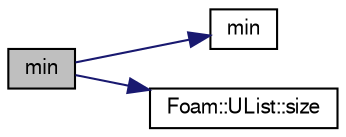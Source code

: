 digraph "min"
{
  bgcolor="transparent";
  edge [fontname="FreeSans",fontsize="10",labelfontname="FreeSans",labelfontsize="10"];
  node [fontname="FreeSans",fontsize="10",shape=record];
  rankdir="LR";
  Node67132 [label="min",height=0.2,width=0.4,color="black", fillcolor="grey75", style="filled", fontcolor="black"];
  Node67132 -> Node67133 [color="midnightblue",fontsize="10",style="solid",fontname="FreeSans"];
  Node67133 [label="min",height=0.2,width=0.4,color="black",URL="$a21124.html#a253e112ad2d56d96230ff39ea7f442dc"];
  Node67132 -> Node67134 [color="midnightblue",fontsize="10",style="solid",fontname="FreeSans"];
  Node67134 [label="Foam::UList::size",height=0.2,width=0.4,color="black",URL="$a25698.html#a47b3bf30da1eb3ab8076b5fbe00e0494",tooltip="Return the number of elements in the UList. "];
}
